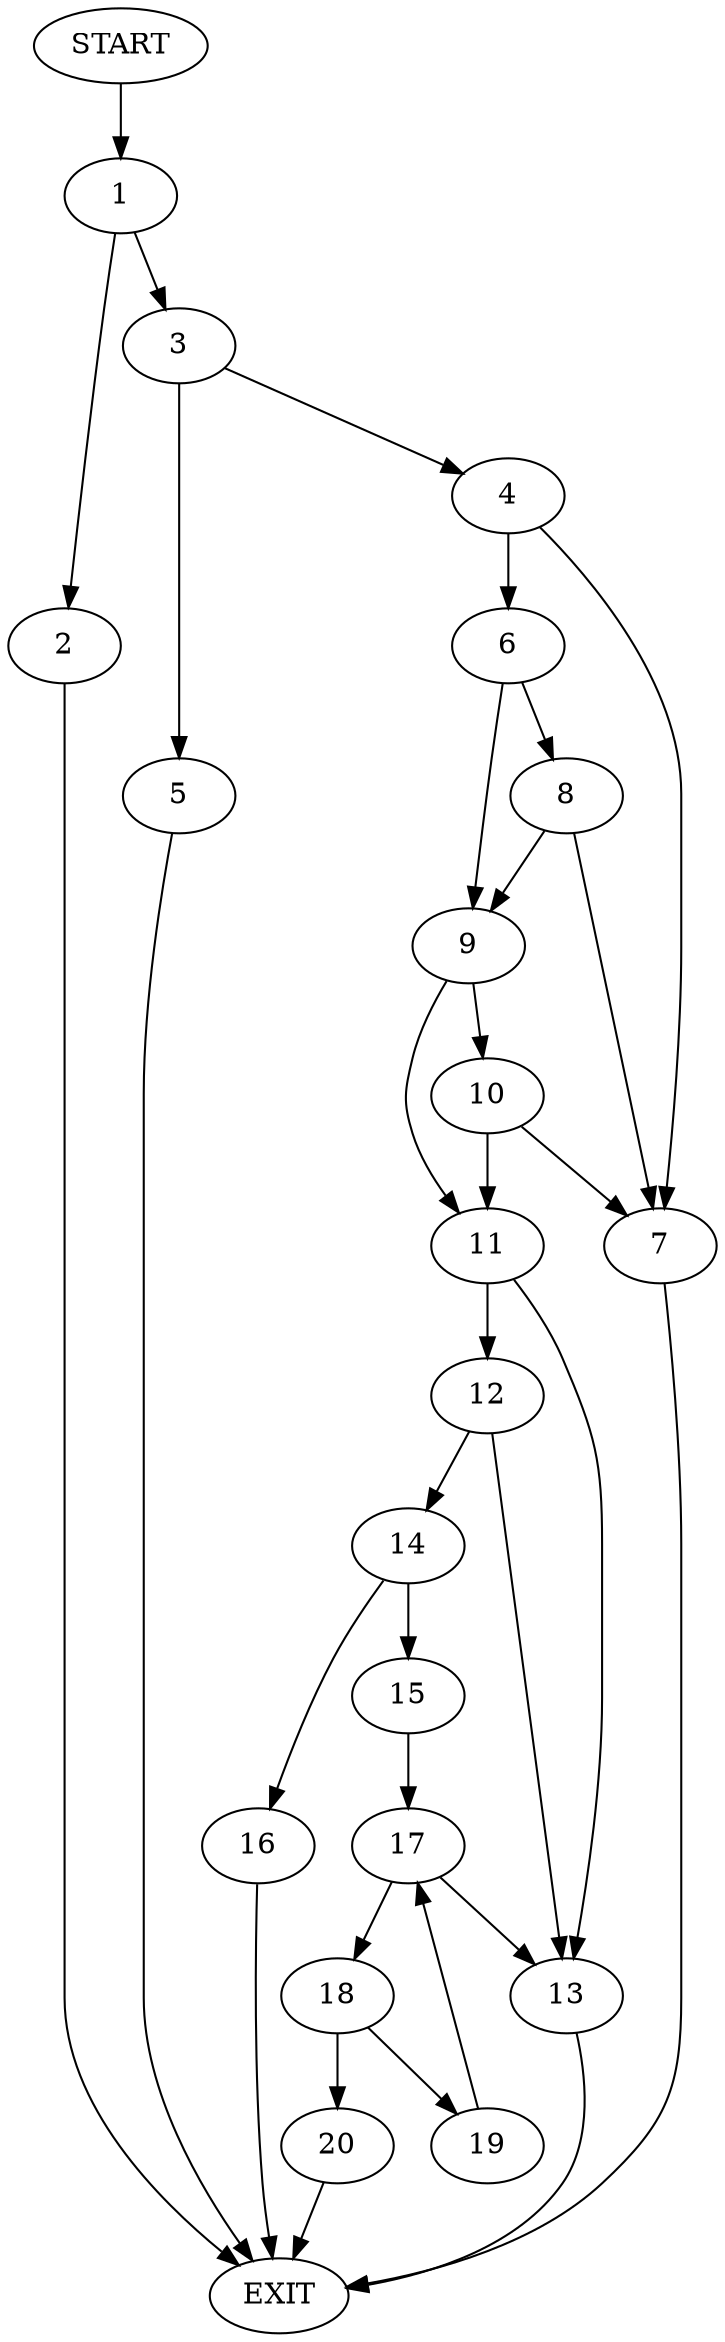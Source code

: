 digraph {
0 [label="START"]
21 [label="EXIT"]
0 -> 1
1 -> 2
1 -> 3
3 -> 4
3 -> 5
2 -> 21
5 -> 21
4 -> 6
4 -> 7
7 -> 21
6 -> 8
6 -> 9
8 -> 7
8 -> 9
9 -> 10
9 -> 11
11 -> 12
11 -> 13
10 -> 11
10 -> 7
13 -> 21
12 -> 14
12 -> 13
14 -> 15
14 -> 16
16 -> 21
15 -> 17
17 -> 18
17 -> 13
18 -> 19
18 -> 20
19 -> 17
20 -> 21
}
